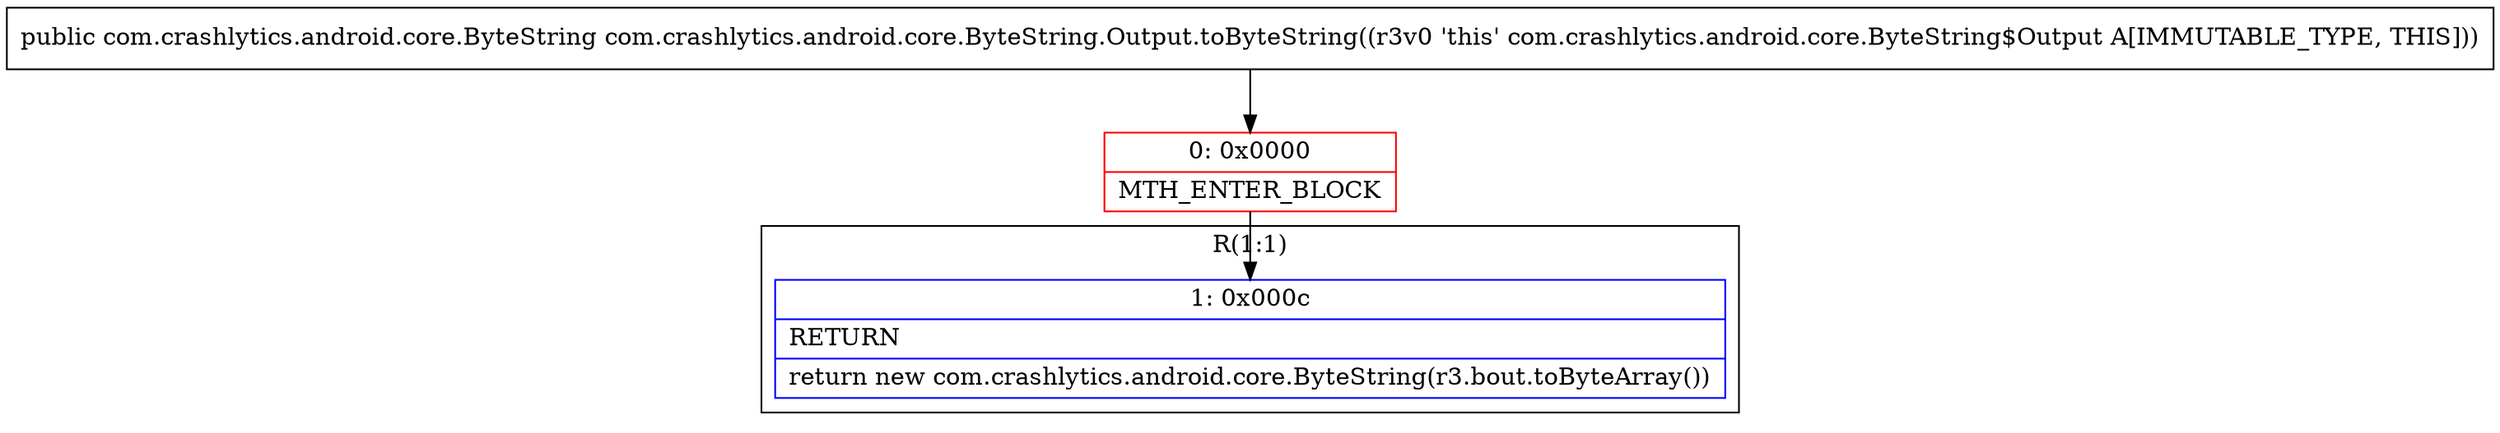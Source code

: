 digraph "CFG forcom.crashlytics.android.core.ByteString.Output.toByteString()Lcom\/crashlytics\/android\/core\/ByteString;" {
subgraph cluster_Region_1559928201 {
label = "R(1:1)";
node [shape=record,color=blue];
Node_1 [shape=record,label="{1\:\ 0x000c|RETURN\l|return new com.crashlytics.android.core.ByteString(r3.bout.toByteArray())\l}"];
}
Node_0 [shape=record,color=red,label="{0\:\ 0x0000|MTH_ENTER_BLOCK\l}"];
MethodNode[shape=record,label="{public com.crashlytics.android.core.ByteString com.crashlytics.android.core.ByteString.Output.toByteString((r3v0 'this' com.crashlytics.android.core.ByteString$Output A[IMMUTABLE_TYPE, THIS])) }"];
MethodNode -> Node_0;
Node_0 -> Node_1;
}

